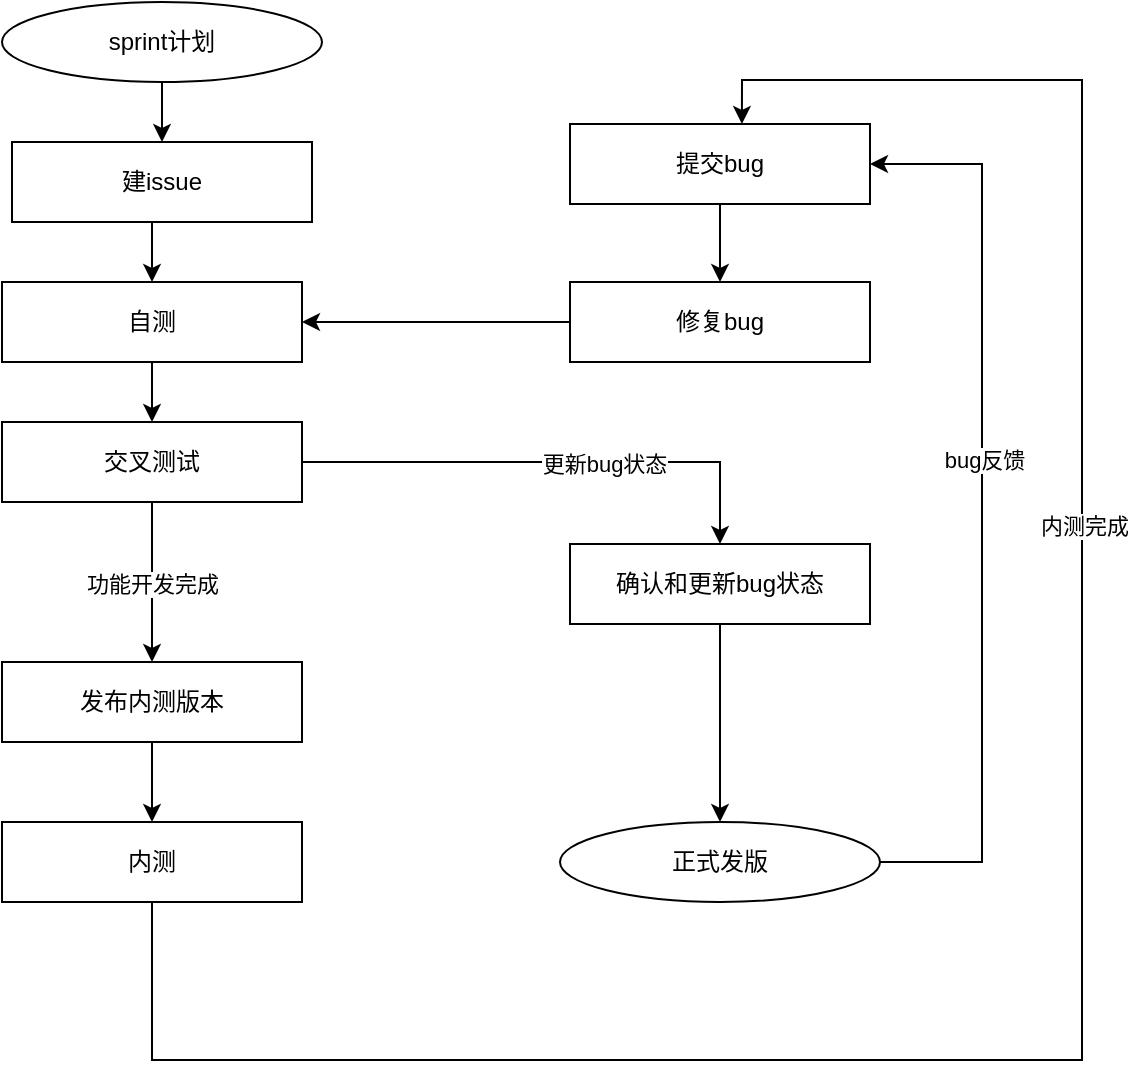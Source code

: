 <mxfile version="21.3.8" type="github">
  <diagram name="Page-1" id="RvCjO7zEcKIN2-4zD3T-">
    <mxGraphModel dx="1434" dy="756" grid="1" gridSize="10" guides="1" tooltips="1" connect="1" arrows="1" fold="1" page="1" pageScale="1" pageWidth="827" pageHeight="1169" math="0" shadow="0">
      <root>
        <mxCell id="0" />
        <mxCell id="1" parent="0" />
        <mxCell id="ut5olAz6ssAcZdQZI2CR-15" style="edgeStyle=orthogonalEdgeStyle;rounded=0;orthogonalLoop=1;jettySize=auto;html=1;exitX=0.5;exitY=1;exitDx=0;exitDy=0;entryX=0.5;entryY=0;entryDx=0;entryDy=0;" edge="1" parent="1" source="ut5olAz6ssAcZdQZI2CR-1" target="ut5olAz6ssAcZdQZI2CR-2">
          <mxGeometry relative="1" as="geometry" />
        </mxCell>
        <mxCell id="ut5olAz6ssAcZdQZI2CR-1" value="sprint计划" style="ellipse;whiteSpace=wrap;html=1;" vertex="1" parent="1">
          <mxGeometry x="130" y="20" width="160" height="40" as="geometry" />
        </mxCell>
        <mxCell id="ut5olAz6ssAcZdQZI2CR-16" style="edgeStyle=orthogonalEdgeStyle;rounded=0;orthogonalLoop=1;jettySize=auto;html=1;exitX=0.5;exitY=1;exitDx=0;exitDy=0;entryX=0.5;entryY=0;entryDx=0;entryDy=0;" edge="1" parent="1" source="ut5olAz6ssAcZdQZI2CR-2" target="ut5olAz6ssAcZdQZI2CR-3">
          <mxGeometry relative="1" as="geometry" />
        </mxCell>
        <mxCell id="ut5olAz6ssAcZdQZI2CR-2" value="建issue" style="rounded=0;whiteSpace=wrap;html=1;" vertex="1" parent="1">
          <mxGeometry x="135" y="90" width="150" height="40" as="geometry" />
        </mxCell>
        <mxCell id="ut5olAz6ssAcZdQZI2CR-17" style="edgeStyle=orthogonalEdgeStyle;rounded=0;orthogonalLoop=1;jettySize=auto;html=1;exitX=0.5;exitY=1;exitDx=0;exitDy=0;entryX=0.5;entryY=0;entryDx=0;entryDy=0;" edge="1" parent="1" source="ut5olAz6ssAcZdQZI2CR-3" target="ut5olAz6ssAcZdQZI2CR-4">
          <mxGeometry relative="1" as="geometry" />
        </mxCell>
        <mxCell id="ut5olAz6ssAcZdQZI2CR-3" value="自测" style="rounded=0;whiteSpace=wrap;html=1;" vertex="1" parent="1">
          <mxGeometry x="130" y="160" width="150" height="40" as="geometry" />
        </mxCell>
        <mxCell id="ut5olAz6ssAcZdQZI2CR-18" style="edgeStyle=orthogonalEdgeStyle;rounded=0;orthogonalLoop=1;jettySize=auto;html=1;exitX=0.5;exitY=1;exitDx=0;exitDy=0;entryX=0.5;entryY=0;entryDx=0;entryDy=0;" edge="1" parent="1" source="ut5olAz6ssAcZdQZI2CR-4" target="ut5olAz6ssAcZdQZI2CR-5">
          <mxGeometry relative="1" as="geometry" />
        </mxCell>
        <mxCell id="ut5olAz6ssAcZdQZI2CR-25" value="功能开发完成" style="edgeLabel;html=1;align=center;verticalAlign=middle;resizable=0;points=[];" vertex="1" connectable="0" parent="ut5olAz6ssAcZdQZI2CR-18">
          <mxGeometry x="0.225" y="2" relative="1" as="geometry">
            <mxPoint x="-2" y="-8" as="offset" />
          </mxGeometry>
        </mxCell>
        <mxCell id="ut5olAz6ssAcZdQZI2CR-23" style="edgeStyle=orthogonalEdgeStyle;rounded=0;orthogonalLoop=1;jettySize=auto;html=1;exitX=1;exitY=0.5;exitDx=0;exitDy=0;" edge="1" parent="1" source="ut5olAz6ssAcZdQZI2CR-4" target="ut5olAz6ssAcZdQZI2CR-22">
          <mxGeometry relative="1" as="geometry" />
        </mxCell>
        <mxCell id="ut5olAz6ssAcZdQZI2CR-24" value="更新bug状态" style="edgeLabel;html=1;align=center;verticalAlign=middle;resizable=0;points=[];" vertex="1" connectable="0" parent="ut5olAz6ssAcZdQZI2CR-23">
          <mxGeometry x="0.209" y="-1" relative="1" as="geometry">
            <mxPoint as="offset" />
          </mxGeometry>
        </mxCell>
        <mxCell id="ut5olAz6ssAcZdQZI2CR-4" value="交叉测试" style="rounded=0;whiteSpace=wrap;html=1;" vertex="1" parent="1">
          <mxGeometry x="130" y="230" width="150" height="40" as="geometry" />
        </mxCell>
        <mxCell id="ut5olAz6ssAcZdQZI2CR-19" style="edgeStyle=orthogonalEdgeStyle;rounded=0;orthogonalLoop=1;jettySize=auto;html=1;exitX=0.5;exitY=1;exitDx=0;exitDy=0;entryX=0.5;entryY=0;entryDx=0;entryDy=0;" edge="1" parent="1" source="ut5olAz6ssAcZdQZI2CR-5" target="ut5olAz6ssAcZdQZI2CR-8">
          <mxGeometry relative="1" as="geometry" />
        </mxCell>
        <mxCell id="ut5olAz6ssAcZdQZI2CR-5" value="发布内测版本" style="rounded=0;whiteSpace=wrap;html=1;" vertex="1" parent="1">
          <mxGeometry x="130" y="350" width="150" height="40" as="geometry" />
        </mxCell>
        <mxCell id="ut5olAz6ssAcZdQZI2CR-26" style="edgeStyle=orthogonalEdgeStyle;rounded=0;orthogonalLoop=1;jettySize=auto;html=1;exitX=0.5;exitY=1;exitDx=0;exitDy=0;entryX=0.573;entryY=0;entryDx=0;entryDy=0;entryPerimeter=0;" edge="1" parent="1" source="ut5olAz6ssAcZdQZI2CR-8" target="ut5olAz6ssAcZdQZI2CR-9">
          <mxGeometry relative="1" as="geometry">
            <mxPoint x="205" y="529" as="sourcePoint" />
            <Array as="points">
              <mxPoint x="205" y="549" />
              <mxPoint x="670" y="549" />
              <mxPoint x="670" y="59" />
              <mxPoint x="500" y="59" />
            </Array>
          </mxGeometry>
        </mxCell>
        <mxCell id="ut5olAz6ssAcZdQZI2CR-27" value="内测完成" style="edgeLabel;html=1;align=center;verticalAlign=middle;resizable=0;points=[];" vertex="1" connectable="0" parent="ut5olAz6ssAcZdQZI2CR-26">
          <mxGeometry x="0.324" y="-1" relative="1" as="geometry">
            <mxPoint as="offset" />
          </mxGeometry>
        </mxCell>
        <mxCell id="ut5olAz6ssAcZdQZI2CR-8" value="内测" style="rounded=0;whiteSpace=wrap;html=1;" vertex="1" parent="1">
          <mxGeometry x="130" y="430" width="150" height="40" as="geometry" />
        </mxCell>
        <mxCell id="ut5olAz6ssAcZdQZI2CR-20" style="edgeStyle=orthogonalEdgeStyle;rounded=0;orthogonalLoop=1;jettySize=auto;html=1;exitX=0.5;exitY=1;exitDx=0;exitDy=0;" edge="1" parent="1" source="ut5olAz6ssAcZdQZI2CR-9" target="ut5olAz6ssAcZdQZI2CR-10">
          <mxGeometry relative="1" as="geometry" />
        </mxCell>
        <mxCell id="ut5olAz6ssAcZdQZI2CR-9" value="提交bug" style="rounded=0;whiteSpace=wrap;html=1;" vertex="1" parent="1">
          <mxGeometry x="414" y="81" width="150" height="40" as="geometry" />
        </mxCell>
        <mxCell id="ut5olAz6ssAcZdQZI2CR-21" style="edgeStyle=orthogonalEdgeStyle;rounded=0;orthogonalLoop=1;jettySize=auto;html=1;exitX=0;exitY=0.5;exitDx=0;exitDy=0;entryX=1;entryY=0.5;entryDx=0;entryDy=0;" edge="1" parent="1" source="ut5olAz6ssAcZdQZI2CR-10" target="ut5olAz6ssAcZdQZI2CR-3">
          <mxGeometry relative="1" as="geometry" />
        </mxCell>
        <mxCell id="ut5olAz6ssAcZdQZI2CR-10" value="修复bug" style="rounded=0;whiteSpace=wrap;html=1;" vertex="1" parent="1">
          <mxGeometry x="414" y="160" width="150" height="40" as="geometry" />
        </mxCell>
        <mxCell id="ut5olAz6ssAcZdQZI2CR-29" style="edgeStyle=orthogonalEdgeStyle;rounded=0;orthogonalLoop=1;jettySize=auto;html=1;exitX=0.5;exitY=1;exitDx=0;exitDy=0;entryX=0.5;entryY=0;entryDx=0;entryDy=0;" edge="1" parent="1" source="ut5olAz6ssAcZdQZI2CR-22" target="ut5olAz6ssAcZdQZI2CR-28">
          <mxGeometry relative="1" as="geometry" />
        </mxCell>
        <mxCell id="ut5olAz6ssAcZdQZI2CR-22" value="确认和更新bug状态" style="rounded=0;whiteSpace=wrap;html=1;" vertex="1" parent="1">
          <mxGeometry x="414" y="291" width="150" height="40" as="geometry" />
        </mxCell>
        <mxCell id="ut5olAz6ssAcZdQZI2CR-30" style="edgeStyle=orthogonalEdgeStyle;rounded=0;orthogonalLoop=1;jettySize=auto;html=1;exitX=1;exitY=0.5;exitDx=0;exitDy=0;entryX=1;entryY=0.5;entryDx=0;entryDy=0;" edge="1" parent="1" source="ut5olAz6ssAcZdQZI2CR-28" target="ut5olAz6ssAcZdQZI2CR-9">
          <mxGeometry relative="1" as="geometry">
            <Array as="points">
              <mxPoint x="620" y="450" />
              <mxPoint x="620" y="101" />
            </Array>
          </mxGeometry>
        </mxCell>
        <mxCell id="ut5olAz6ssAcZdQZI2CR-31" value="bug反馈" style="edgeLabel;html=1;align=center;verticalAlign=middle;resizable=0;points=[];" vertex="1" connectable="0" parent="ut5olAz6ssAcZdQZI2CR-30">
          <mxGeometry x="0.105" y="-1" relative="1" as="geometry">
            <mxPoint as="offset" />
          </mxGeometry>
        </mxCell>
        <mxCell id="ut5olAz6ssAcZdQZI2CR-28" value="正式发版" style="ellipse;whiteSpace=wrap;html=1;" vertex="1" parent="1">
          <mxGeometry x="409" y="430" width="160" height="40" as="geometry" />
        </mxCell>
      </root>
    </mxGraphModel>
  </diagram>
</mxfile>
